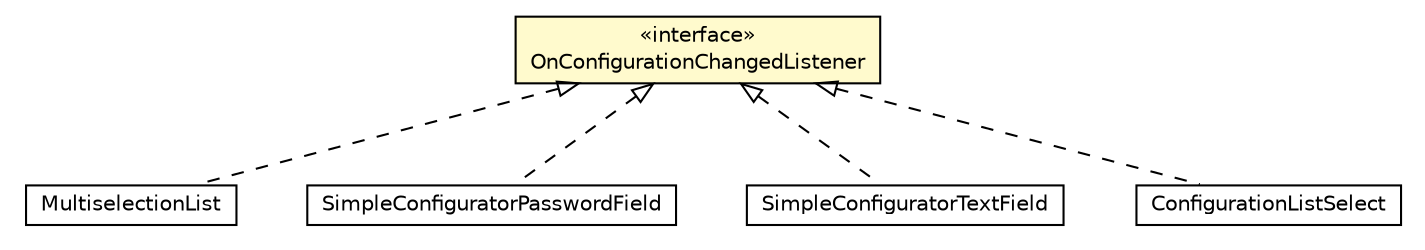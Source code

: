 #!/usr/local/bin/dot
#
# Class diagram 
# Generated by UMLGraph version R5_6-24-gf6e263 (http://www.umlgraph.org/)
#

digraph G {
	edge [fontname="Helvetica",fontsize=10,labelfontname="Helvetica",labelfontsize=10];
	node [fontname="Helvetica",fontsize=10,shape=plaintext];
	nodesep=0.25;
	ranksep=0.5;
	// org.universAAL.tools.ucc.configuration.model.interfaces.OnConfigurationChangedListener
	c6187834 [label=<<table title="org.universAAL.tools.ucc.configuration.model.interfaces.OnConfigurationChangedListener" border="0" cellborder="1" cellspacing="0" cellpadding="2" port="p" bgcolor="lemonChiffon" href="./OnConfigurationChangedListener.html">
		<tr><td><table border="0" cellspacing="0" cellpadding="1">
<tr><td align="center" balign="center"> &#171;interface&#187; </td></tr>
<tr><td align="center" balign="center"> OnConfigurationChangedListener </td></tr>
		</table></td></tr>
		</table>>, URL="./OnConfigurationChangedListener.html", fontname="Helvetica", fontcolor="black", fontsize=10.0];
	// org.universAAL.tools.ucc.configuration.view.MultiselectionList
	c6187860 [label=<<table title="org.universAAL.tools.ucc.configuration.view.MultiselectionList" border="0" cellborder="1" cellspacing="0" cellpadding="2" port="p" href="../../view/MultiselectionList.html">
		<tr><td><table border="0" cellspacing="0" cellpadding="1">
<tr><td align="center" balign="center"> MultiselectionList </td></tr>
		</table></td></tr>
		</table>>, URL="../../view/MultiselectionList.html", fontname="Helvetica", fontcolor="black", fontsize=10.0];
	// org.universAAL.tools.ucc.configuration.view.SimpleConfiguratorPasswordField
	c6187865 [label=<<table title="org.universAAL.tools.ucc.configuration.view.SimpleConfiguratorPasswordField" border="0" cellborder="1" cellspacing="0" cellpadding="2" port="p" href="../../view/SimpleConfiguratorPasswordField.html">
		<tr><td><table border="0" cellspacing="0" cellpadding="1">
<tr><td align="center" balign="center"> SimpleConfiguratorPasswordField </td></tr>
		</table></td></tr>
		</table>>, URL="../../view/SimpleConfiguratorPasswordField.html", fontname="Helvetica", fontcolor="black", fontsize=10.0];
	// org.universAAL.tools.ucc.configuration.view.SimpleConfiguratorTextField
	c6187866 [label=<<table title="org.universAAL.tools.ucc.configuration.view.SimpleConfiguratorTextField" border="0" cellborder="1" cellspacing="0" cellpadding="2" port="p" href="../../view/SimpleConfiguratorTextField.html">
		<tr><td><table border="0" cellspacing="0" cellpadding="1">
<tr><td align="center" balign="center"> SimpleConfiguratorTextField </td></tr>
		</table></td></tr>
		</table>>, URL="../../view/SimpleConfiguratorTextField.html", fontname="Helvetica", fontcolor="black", fontsize=10.0];
	// org.universAAL.tools.ucc.configuration.view.ConfigurationListSelect
	c6187867 [label=<<table title="org.universAAL.tools.ucc.configuration.view.ConfigurationListSelect" border="0" cellborder="1" cellspacing="0" cellpadding="2" port="p" href="../../view/ConfigurationListSelect.html">
		<tr><td><table border="0" cellspacing="0" cellpadding="1">
<tr><td align="center" balign="center"> ConfigurationListSelect </td></tr>
		</table></td></tr>
		</table>>, URL="../../view/ConfigurationListSelect.html", fontname="Helvetica", fontcolor="black", fontsize=10.0];
	//org.universAAL.tools.ucc.configuration.view.MultiselectionList implements org.universAAL.tools.ucc.configuration.model.interfaces.OnConfigurationChangedListener
	c6187834:p -> c6187860:p [dir=back,arrowtail=empty,style=dashed];
	//org.universAAL.tools.ucc.configuration.view.SimpleConfiguratorPasswordField implements org.universAAL.tools.ucc.configuration.model.interfaces.OnConfigurationChangedListener
	c6187834:p -> c6187865:p [dir=back,arrowtail=empty,style=dashed];
	//org.universAAL.tools.ucc.configuration.view.SimpleConfiguratorTextField implements org.universAAL.tools.ucc.configuration.model.interfaces.OnConfigurationChangedListener
	c6187834:p -> c6187866:p [dir=back,arrowtail=empty,style=dashed];
	//org.universAAL.tools.ucc.configuration.view.ConfigurationListSelect implements org.universAAL.tools.ucc.configuration.model.interfaces.OnConfigurationChangedListener
	c6187834:p -> c6187867:p [dir=back,arrowtail=empty,style=dashed];
}

